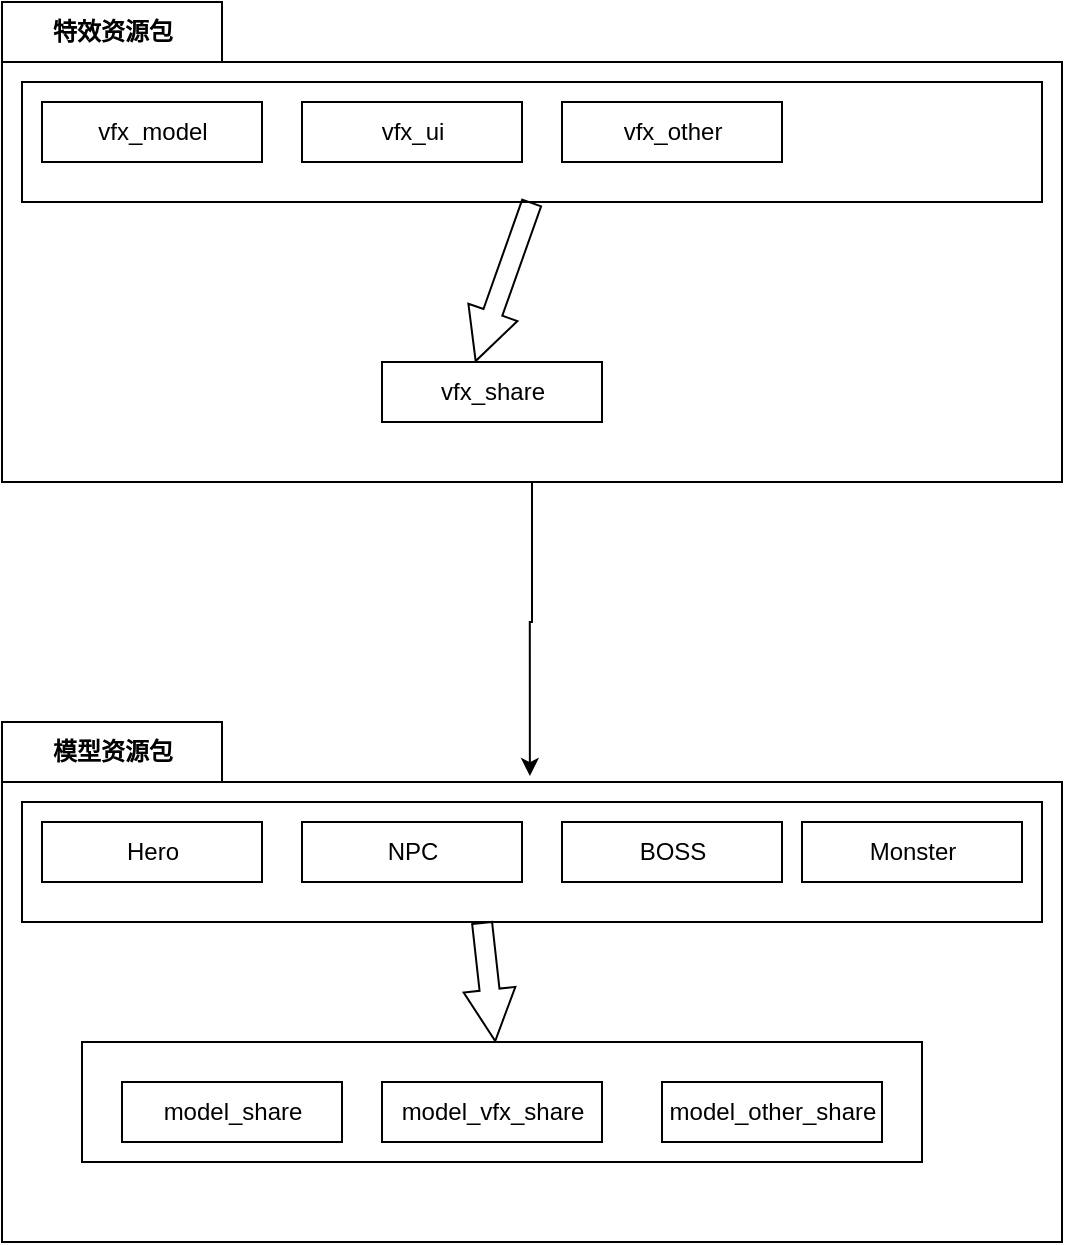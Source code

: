 <mxfile version="18.0.2" type="github">
  <diagram id="R2lEEEUBdFMjLlhIrx00" name="Page-1">
    <mxGraphModel dx="2062" dy="1154" grid="1" gridSize="10" guides="1" tooltips="1" connect="1" arrows="1" fold="1" page="1" pageScale="1" pageWidth="850" pageHeight="1100" math="0" shadow="0" extFonts="Permanent Marker^https://fonts.googleapis.com/css?family=Permanent+Marker">
      <root>
        <mxCell id="0" />
        <mxCell id="1" parent="0" />
        <mxCell id="3MZKQRo2MggwTNiXM9mT-11" value="模型资源包" style="shape=folder;fontStyle=1;tabWidth=110;tabHeight=30;tabPosition=left;html=1;boundedLbl=1;labelInHeader=1;container=1;collapsible=0;recursiveResize=0;" vertex="1" parent="1">
          <mxGeometry x="70" y="430" width="530" height="260" as="geometry" />
        </mxCell>
        <mxCell id="3MZKQRo2MggwTNiXM9mT-24" value="" style="rounded=0;whiteSpace=wrap;html=1;" vertex="1" parent="3MZKQRo2MggwTNiXM9mT-11">
          <mxGeometry x="10" y="40" width="510" height="60" as="geometry" />
        </mxCell>
        <mxCell id="3MZKQRo2MggwTNiXM9mT-12" value="Hero" style="html=1;" vertex="1" parent="3MZKQRo2MggwTNiXM9mT-11">
          <mxGeometry width="110" height="30" relative="1" as="geometry">
            <mxPoint x="20" y="50" as="offset" />
          </mxGeometry>
        </mxCell>
        <mxCell id="3MZKQRo2MggwTNiXM9mT-13" value="NPC" style="html=1;" vertex="1" parent="3MZKQRo2MggwTNiXM9mT-11">
          <mxGeometry width="110" height="30" relative="1" as="geometry">
            <mxPoint x="150" y="50" as="offset" />
          </mxGeometry>
        </mxCell>
        <mxCell id="3MZKQRo2MggwTNiXM9mT-14" value="BOSS" style="html=1;" vertex="1" parent="3MZKQRo2MggwTNiXM9mT-11">
          <mxGeometry width="110" height="30" relative="1" as="geometry">
            <mxPoint x="280" y="50" as="offset" />
          </mxGeometry>
        </mxCell>
        <mxCell id="3MZKQRo2MggwTNiXM9mT-15" value="Monster" style="html=1;" vertex="1" parent="3MZKQRo2MggwTNiXM9mT-11">
          <mxGeometry width="110" height="30" relative="1" as="geometry">
            <mxPoint x="400" y="50" as="offset" />
          </mxGeometry>
        </mxCell>
        <mxCell id="3MZKQRo2MggwTNiXM9mT-20" value="" style="rounded=0;whiteSpace=wrap;html=1;" vertex="1" parent="3MZKQRo2MggwTNiXM9mT-11">
          <mxGeometry x="40" y="160" width="420" height="60" as="geometry" />
        </mxCell>
        <mxCell id="3MZKQRo2MggwTNiXM9mT-16" value="model_share" style="html=1;" vertex="1" parent="3MZKQRo2MggwTNiXM9mT-11">
          <mxGeometry width="110" height="30" relative="1" as="geometry">
            <mxPoint x="60" y="180" as="offset" />
          </mxGeometry>
        </mxCell>
        <mxCell id="3MZKQRo2MggwTNiXM9mT-17" value="model_vfx_share" style="html=1;" vertex="1" parent="3MZKQRo2MggwTNiXM9mT-11">
          <mxGeometry width="110" height="30" relative="1" as="geometry">
            <mxPoint x="190" y="180" as="offset" />
          </mxGeometry>
        </mxCell>
        <mxCell id="3MZKQRo2MggwTNiXM9mT-18" value="model_other_share" style="html=1;" vertex="1" parent="3MZKQRo2MggwTNiXM9mT-11">
          <mxGeometry width="110" height="30" relative="1" as="geometry">
            <mxPoint x="330" y="180" as="offset" />
          </mxGeometry>
        </mxCell>
        <mxCell id="3MZKQRo2MggwTNiXM9mT-26" value="" style="shape=flexArrow;endArrow=classic;html=1;rounded=0;width=10;endSize=8.27;endWidth=15;" edge="1" parent="3MZKQRo2MggwTNiXM9mT-11" target="3MZKQRo2MggwTNiXM9mT-20">
          <mxGeometry width="50" height="50" relative="1" as="geometry">
            <mxPoint x="240" y="100" as="sourcePoint" />
            <mxPoint x="290" y="50" as="targetPoint" />
          </mxGeometry>
        </mxCell>
        <mxCell id="3MZKQRo2MggwTNiXM9mT-39" style="edgeStyle=orthogonalEdgeStyle;rounded=0;orthogonalLoop=1;jettySize=auto;html=1;entryX=0.498;entryY=0.104;entryDx=0;entryDy=0;entryPerimeter=0;" edge="1" parent="1" source="3MZKQRo2MggwTNiXM9mT-27" target="3MZKQRo2MggwTNiXM9mT-11">
          <mxGeometry relative="1" as="geometry">
            <Array as="points">
              <mxPoint x="335" y="380" />
              <mxPoint x="334" y="380" />
            </Array>
          </mxGeometry>
        </mxCell>
        <mxCell id="3MZKQRo2MggwTNiXM9mT-27" value="特效资源包" style="shape=folder;fontStyle=1;tabWidth=110;tabHeight=30;tabPosition=left;html=1;boundedLbl=1;labelInHeader=1;container=1;collapsible=0;recursiveResize=0;" vertex="1" parent="1">
          <mxGeometry x="70" y="70" width="530" height="240" as="geometry" />
        </mxCell>
        <mxCell id="3MZKQRo2MggwTNiXM9mT-28" value="" style="rounded=0;whiteSpace=wrap;html=1;" vertex="1" parent="3MZKQRo2MggwTNiXM9mT-27">
          <mxGeometry x="10" y="40" width="510" height="60" as="geometry" />
        </mxCell>
        <mxCell id="3MZKQRo2MggwTNiXM9mT-29" value="vfx_model" style="html=1;" vertex="1" parent="3MZKQRo2MggwTNiXM9mT-27">
          <mxGeometry width="110" height="30" relative="1" as="geometry">
            <mxPoint x="20" y="50" as="offset" />
          </mxGeometry>
        </mxCell>
        <mxCell id="3MZKQRo2MggwTNiXM9mT-30" value="vfx_ui" style="html=1;" vertex="1" parent="3MZKQRo2MggwTNiXM9mT-27">
          <mxGeometry width="110" height="30" relative="1" as="geometry">
            <mxPoint x="150" y="50" as="offset" />
          </mxGeometry>
        </mxCell>
        <mxCell id="3MZKQRo2MggwTNiXM9mT-31" value="vfx_other" style="html=1;" vertex="1" parent="3MZKQRo2MggwTNiXM9mT-27">
          <mxGeometry width="110" height="30" relative="1" as="geometry">
            <mxPoint x="280" y="50" as="offset" />
          </mxGeometry>
        </mxCell>
        <mxCell id="3MZKQRo2MggwTNiXM9mT-35" value="vfx_share" style="html=1;" vertex="1" parent="3MZKQRo2MggwTNiXM9mT-27">
          <mxGeometry width="110" height="30" relative="1" as="geometry">
            <mxPoint x="190" y="180" as="offset" />
          </mxGeometry>
        </mxCell>
        <mxCell id="3MZKQRo2MggwTNiXM9mT-37" value="" style="shape=flexArrow;endArrow=classic;html=1;rounded=0;width=10;endSize=8.27;endWidth=15;exitX=0.5;exitY=1;exitDx=0;exitDy=0;" edge="1" parent="3MZKQRo2MggwTNiXM9mT-27" source="3MZKQRo2MggwTNiXM9mT-28">
          <mxGeometry width="50" height="50" relative="1" as="geometry">
            <mxPoint x="230" y="120" as="sourcePoint" />
            <mxPoint x="236.667" y="180" as="targetPoint" />
          </mxGeometry>
        </mxCell>
      </root>
    </mxGraphModel>
  </diagram>
</mxfile>
